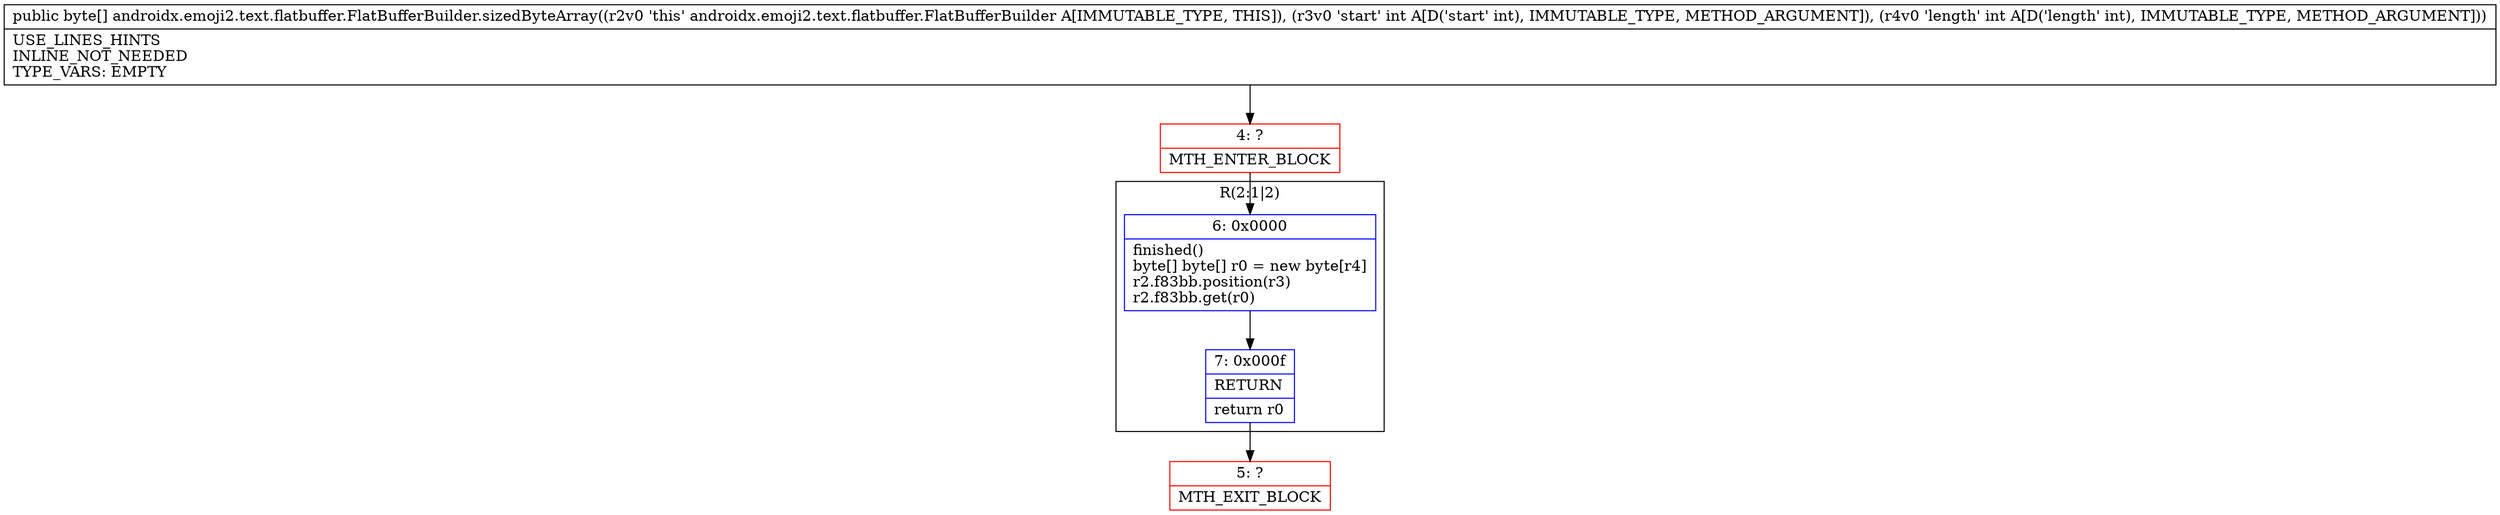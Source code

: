 digraph "CFG forandroidx.emoji2.text.flatbuffer.FlatBufferBuilder.sizedByteArray(II)[B" {
subgraph cluster_Region_542094364 {
label = "R(2:1|2)";
node [shape=record,color=blue];
Node_6 [shape=record,label="{6\:\ 0x0000|finished()\lbyte[] byte[] r0 = new byte[r4]\lr2.f83bb.position(r3)\lr2.f83bb.get(r0)\l}"];
Node_7 [shape=record,label="{7\:\ 0x000f|RETURN\l|return r0\l}"];
}
Node_4 [shape=record,color=red,label="{4\:\ ?|MTH_ENTER_BLOCK\l}"];
Node_5 [shape=record,color=red,label="{5\:\ ?|MTH_EXIT_BLOCK\l}"];
MethodNode[shape=record,label="{public byte[] androidx.emoji2.text.flatbuffer.FlatBufferBuilder.sizedByteArray((r2v0 'this' androidx.emoji2.text.flatbuffer.FlatBufferBuilder A[IMMUTABLE_TYPE, THIS]), (r3v0 'start' int A[D('start' int), IMMUTABLE_TYPE, METHOD_ARGUMENT]), (r4v0 'length' int A[D('length' int), IMMUTABLE_TYPE, METHOD_ARGUMENT]))  | USE_LINES_HINTS\lINLINE_NOT_NEEDED\lTYPE_VARS: EMPTY\l}"];
MethodNode -> Node_4;Node_6 -> Node_7;
Node_7 -> Node_5;
Node_4 -> Node_6;
}

